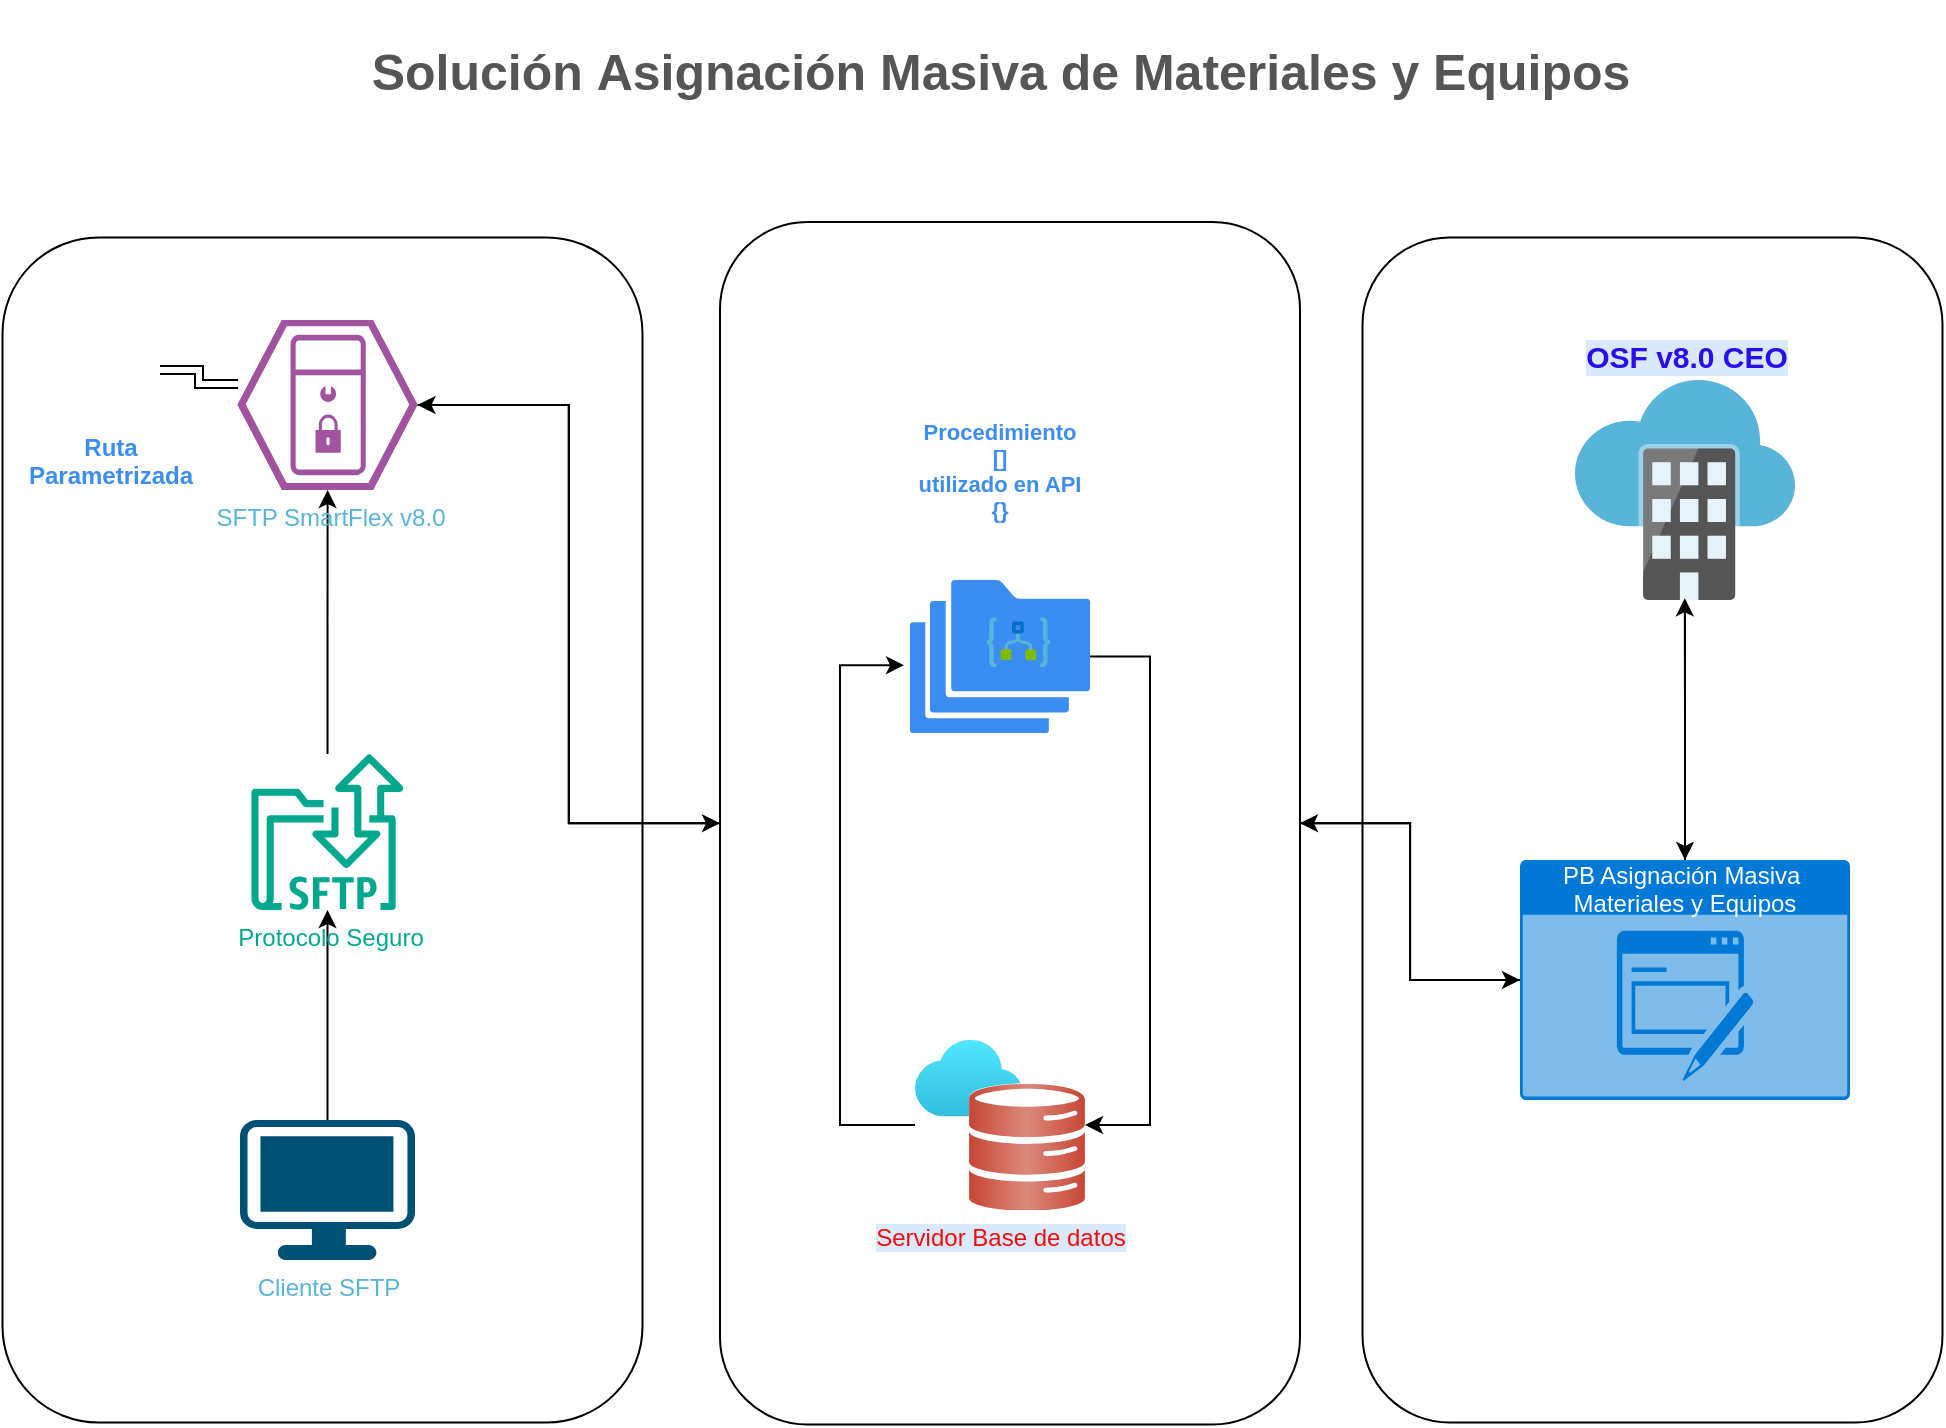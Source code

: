 <mxfile version="28.2.3">
  <diagram name="Página-1" id="GaKZNHGlAN73U_5XXHMx">
    <mxGraphModel dx="1418" dy="786" grid="1" gridSize="10" guides="1" tooltips="1" connect="1" arrows="1" fold="1" page="1" pageScale="1" pageWidth="1169" pageHeight="827" math="0" shadow="0">
      <root>
        <mxCell id="0" />
        <mxCell id="1" parent="0" />
        <mxCell id="tklojOHJzrnAR231xeOE-2" value="" style="rounded=1;whiteSpace=wrap;html=1;rotation=90;" parent="1" vertex="1">
          <mxGeometry x="600" y="330" width="592.5" height="290" as="geometry" />
        </mxCell>
        <mxCell id="tklojOHJzrnAR231xeOE-22" value="" style="rounded=1;whiteSpace=wrap;html=1;rotation=90;" parent="1" vertex="1">
          <mxGeometry x="274.38" y="326.63" width="601.25" height="290" as="geometry" />
        </mxCell>
        <mxCell id="tklojOHJzrnAR231xeOE-23" value="" style="rounded=1;whiteSpace=wrap;html=1;rotation=90;" parent="1" vertex="1">
          <mxGeometry x="-65" y="315" width="592.5" height="320" as="geometry" />
        </mxCell>
        <mxCell id="tklojOHJzrnAR231xeOE-1" value="OSF v8.0 CEO" style="image;sketch=0;aspect=fixed;html=1;points=[];align=center;fontSize=15;image=img/lib/mscae/Software_as_a_Service.svg;labelBackgroundColor=light-dark(#dae8fc, #ededed);fontColor=light-dark(#280eec, #ededed);fontStyle=1;labelPosition=center;verticalLabelPosition=top;verticalAlign=bottom;" parent="1" vertex="1">
          <mxGeometry x="857.5" y="250" width="110" height="110" as="geometry" />
        </mxCell>
        <mxCell id="tklojOHJzrnAR231xeOE-12" style="edgeStyle=orthogonalEdgeStyle;rounded=0;orthogonalLoop=1;jettySize=auto;html=1;" parent="1" source="tklojOHJzrnAR231xeOE-8" target="tklojOHJzrnAR231xeOE-10" edge="1">
          <mxGeometry relative="1" as="geometry" />
        </mxCell>
        <mxCell id="tklojOHJzrnAR231xeOE-8" value="Cliente SFTP" style="points=[[0.03,0.03,0],[0.5,0,0],[0.97,0.03,0],[1,0.4,0],[0.97,0.745,0],[0.5,1,0],[0.03,0.745,0],[0,0.4,0]];verticalLabelPosition=bottom;sketch=0;html=1;verticalAlign=top;aspect=fixed;align=center;pointerEvents=1;shape=mxgraph.cisco19.workstation;fillColor=#005073;strokeColor=none;fontColor=light-dark(#59b4d9, #ededed);" parent="1" vertex="1">
          <mxGeometry x="190" y="620" width="87.5" height="70" as="geometry" />
        </mxCell>
        <mxCell id="tklojOHJzrnAR231xeOE-20" style="edgeStyle=orthogonalEdgeStyle;rounded=0;orthogonalLoop=1;jettySize=auto;html=1;" parent="1" source="tklojOHJzrnAR231xeOE-10" target="tklojOHJzrnAR231xeOE-15" edge="1">
          <mxGeometry relative="1" as="geometry" />
        </mxCell>
        <mxCell id="tklojOHJzrnAR231xeOE-10" value="Protocolo Seguro" style="sketch=0;outlineConnect=0;fontColor=light-dark(#01a88d, #bdc7d4);gradientColor=none;fillColor=#01A88D;strokeColor=none;dashed=0;verticalLabelPosition=bottom;verticalAlign=top;align=center;html=1;fontSize=12;fontStyle=0;aspect=fixed;shape=mxgraph.aws4.transfer_for_sftp_resource;spacingLeft=2;" parent="1" vertex="1">
          <mxGeometry x="192.75" y="437" width="82" height="78" as="geometry" />
        </mxCell>
        <mxCell id="tklojOHJzrnAR231xeOE-34" style="edgeStyle=orthogonalEdgeStyle;rounded=0;orthogonalLoop=1;jettySize=auto;html=1;" parent="1" source="tklojOHJzrnAR231xeOE-15" target="tklojOHJzrnAR231xeOE-22" edge="1">
          <mxGeometry relative="1" as="geometry" />
        </mxCell>
        <mxCell id="tklojOHJzrnAR231xeOE-15" value="SFTP SmartFlex v8.0" style="verticalLabelPosition=bottom;sketch=0;html=1;fillColor=#A153A0;strokeColor=#ffffff;verticalAlign=top;align=center;points=[[0,0.5,0],[0.125,0.25,0],[0.25,0,0],[0.5,0,0],[0.75,0,0],[0.875,0.25,0],[1,0.5,0],[0.875,0.75,0],[0.75,1,0],[0.5,1,0],[0.125,0.75,0]];pointerEvents=1;shape=mxgraph.cisco_safe.compositeIcon;bgIcon=mxgraph.cisco_safe.design.blank_device;resIcon=mxgraph.cisco_safe.design.server_3;labelPosition=center;spacingLeft=2;fontColor=light-dark(#59b4d9, #ededed);" parent="1" vertex="1">
          <mxGeometry x="188.75" y="220" width="90" height="85" as="geometry" />
        </mxCell>
        <mxCell id="tklojOHJzrnAR231xeOE-27" style="edgeStyle=orthogonalEdgeStyle;rounded=0;orthogonalLoop=1;jettySize=auto;html=1;entryX=0.5;entryY=0;entryDx=0;entryDy=0;" parent="1" source="tklojOHJzrnAR231xeOE-16" target="tklojOHJzrnAR231xeOE-22" edge="1">
          <mxGeometry relative="1" as="geometry" />
        </mxCell>
        <mxCell id="tklojOHJzrnAR231xeOE-16" value="PB Asignación Masiva&amp;nbsp;&lt;div&gt;Materiales y Equipos&lt;/div&gt;&lt;div&gt;&lt;br&gt;&lt;div&gt;&lt;br&gt;&lt;/div&gt;&lt;/div&gt;" style="html=1;whiteSpace=wrap;strokeColor=none;fillColor=#0079D6;labelPosition=center;verticalLabelPosition=middle;verticalAlign=top;align=center;fontSize=12;outlineConnect=0;spacingTop=-6;fontColor=#FFFFFF;sketch=0;shape=mxgraph.sitemap.form;" parent="1" vertex="1">
          <mxGeometry x="830" y="490" width="165" height="120" as="geometry" />
        </mxCell>
        <mxCell id="tklojOHJzrnAR231xeOE-17" value="Servidor Base de datos" style="image;aspect=fixed;html=1;points=[];align=center;fontSize=12;image=img/lib/azure2/databases/Oracle_Database.svg;labelBackgroundColor=light-dark(#dae8fc, #ededed);fontColor=light-dark(#f20d0d, #ededed);" parent="1" vertex="1">
          <mxGeometry x="527.5" y="580" width="85" height="85" as="geometry" />
        </mxCell>
        <mxCell id="tklojOHJzrnAR231xeOE-26" value="Procedimiento&#xa;[]&#xa;utilizado en API&#xa;{}&#xa;&#xa;" style="group;labelPosition=center;verticalLabelPosition=top;align=center;verticalAlign=bottom;fontStyle=1;fontColor=light-dark(#3b8df1, #ededed);fontSize=11;" parent="1" vertex="1" connectable="0">
          <mxGeometry x="525" y="350" width="90" height="80" as="geometry" />
        </mxCell>
        <mxCell id="tklojOHJzrnAR231xeOE-25" value="" style="sketch=0;html=1;aspect=fixed;strokeColor=none;shadow=0;fillColor=#3B8DF1;verticalAlign=top;labelPosition=center;verticalLabelPosition=bottom;shape=mxgraph.gcp2.folders" parent="tklojOHJzrnAR231xeOE-26" vertex="1">
          <mxGeometry width="90" height="76.498" as="geometry" />
        </mxCell>
        <mxCell id="tklojOHJzrnAR231xeOE-24" value="" style="image;sketch=0;aspect=fixed;html=1;points=[];align=center;fontSize=12;image=img/lib/mscae/Logic_Apps.svg;" parent="tklojOHJzrnAR231xeOE-26" vertex="1">
          <mxGeometry x="38.249" y="18.667" width="31.874" height="24.862" as="geometry" />
        </mxCell>
        <mxCell id="tklojOHJzrnAR231xeOE-28" style="edgeStyle=orthogonalEdgeStyle;rounded=0;orthogonalLoop=1;jettySize=auto;html=1;entryX=0.5;entryY=0;entryDx=0;entryDy=0;entryPerimeter=0;" parent="1" source="tklojOHJzrnAR231xeOE-1" target="tklojOHJzrnAR231xeOE-16" edge="1">
          <mxGeometry relative="1" as="geometry" />
        </mxCell>
        <mxCell id="tklojOHJzrnAR231xeOE-29" style="edgeStyle=orthogonalEdgeStyle;rounded=0;orthogonalLoop=1;jettySize=auto;html=1;entryX=0.499;entryY=0.992;entryDx=0;entryDy=0;entryPerimeter=0;" parent="1" source="tklojOHJzrnAR231xeOE-16" target="tklojOHJzrnAR231xeOE-1" edge="1">
          <mxGeometry relative="1" as="geometry" />
        </mxCell>
        <mxCell id="tklojOHJzrnAR231xeOE-30" style="edgeStyle=orthogonalEdgeStyle;rounded=0;orthogonalLoop=1;jettySize=auto;html=1;entryX=0;entryY=0.5;entryDx=0;entryDy=0;entryPerimeter=0;exitX=0.5;exitY=0;exitDx=0;exitDy=0;" parent="1" source="tklojOHJzrnAR231xeOE-22" target="tklojOHJzrnAR231xeOE-16" edge="1">
          <mxGeometry relative="1" as="geometry" />
        </mxCell>
        <mxCell id="tklojOHJzrnAR231xeOE-35" style="edgeStyle=orthogonalEdgeStyle;rounded=0;orthogonalLoop=1;jettySize=auto;html=1;entryX=1;entryY=0.5;entryDx=0;entryDy=0;entryPerimeter=0;" parent="1" source="tklojOHJzrnAR231xeOE-22" target="tklojOHJzrnAR231xeOE-15" edge="1">
          <mxGeometry relative="1" as="geometry" />
        </mxCell>
        <mxCell id="tklojOHJzrnAR231xeOE-36" style="edgeStyle=entityRelationEdgeStyle;rounded=0;orthogonalLoop=1;jettySize=auto;html=1;strokeColor=default;" parent="1" source="tklojOHJzrnAR231xeOE-25" target="tklojOHJzrnAR231xeOE-17" edge="1">
          <mxGeometry relative="1" as="geometry" />
        </mxCell>
        <mxCell id="tklojOHJzrnAR231xeOE-38" style="edgeStyle=orthogonalEdgeStyle;rounded=0;orthogonalLoop=1;jettySize=auto;html=1;entryX=-0.033;entryY=0.557;entryDx=0;entryDy=0;entryPerimeter=0;" parent="1" source="tklojOHJzrnAR231xeOE-17" target="tklojOHJzrnAR231xeOE-25" edge="1">
          <mxGeometry relative="1" as="geometry">
            <Array as="points">
              <mxPoint x="490" y="623" />
              <mxPoint x="490" y="393" />
            </Array>
          </mxGeometry>
        </mxCell>
        <mxCell id="PaSD0ZUk3fDogM5hzEUK-1" value="Solución&amp;nbsp;&lt;span style=&quot;background-color: transparent; color: light-dark(rgb(85, 85, 85), rgb(237, 237, 237));&quot;&gt;Asignación Masiva de Materiales y Equipos&lt;/span&gt;" style="text;html=1;fontSize=25;fontStyle=1;verticalAlign=middle;align=center;strokeWidth=3;fontColor=light-dark(#555555, #ededed);" parent="1" vertex="1">
          <mxGeometry x="110" y="60" width="920" height="70" as="geometry" />
        </mxCell>
        <mxCell id="DQhsDFS7Y7FfYDSMO6gJ-1" value="Ruta&lt;div&gt;Parametrizada&lt;/div&gt;" style="shape=image;html=1;verticalAlign=top;verticalLabelPosition=bottom;labelBackgroundColor=#ffffff;imageAspect=0;aspect=fixed;image=https://icons.diagrams.net/icon-cache1/WHCompare_Servers___Web_Hosting-2845/sftp-1033.svg;fontStyle=1;fontColor=light-dark(#3b8df1, #ededed);" parent="1" vertex="1">
          <mxGeometry x="100" y="220" width="50" height="50" as="geometry" />
        </mxCell>
        <mxCell id="DQhsDFS7Y7FfYDSMO6gJ-2" style="edgeStyle=elbowEdgeStyle;rounded=0;orthogonalLoop=1;jettySize=auto;html=1;entryX=0.003;entryY=0.376;entryDx=0;entryDy=0;entryPerimeter=0;shape=link;" parent="1" source="DQhsDFS7Y7FfYDSMO6gJ-1" target="tklojOHJzrnAR231xeOE-15" edge="1">
          <mxGeometry relative="1" as="geometry" />
        </mxCell>
      </root>
    </mxGraphModel>
  </diagram>
</mxfile>

